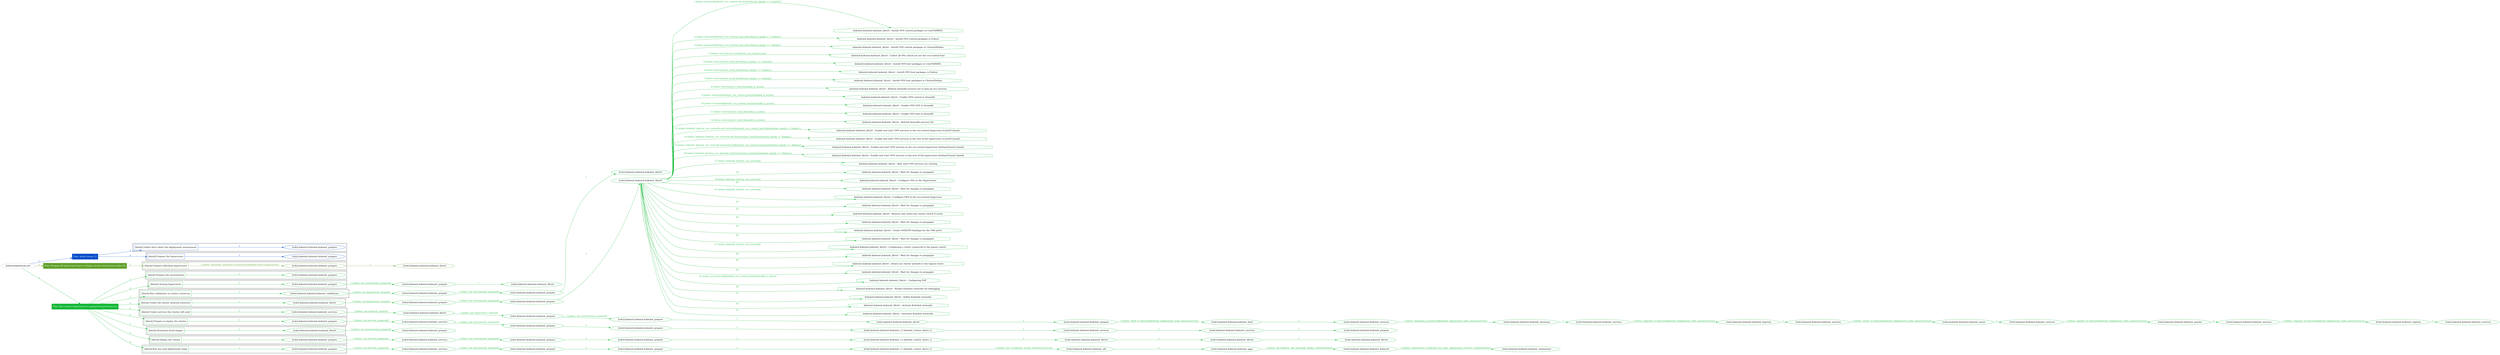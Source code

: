 digraph {
	graph [concentrate=true ordering=in rankdir=LR ratio=fill]
	edge [esep=5 sep=10]
	"kubeinit/playbook.yml" [id=root_node style=dotted]
	play_af4a22dc [label="Play: Initial setup (1)" color="#024dca" fontcolor="#ffffff" id=play_af4a22dc shape=box style=filled tooltip=localhost]
	"kubeinit/playbook.yml" -> play_af4a22dc [label="1 " color="#024dca" fontcolor="#024dca" id=edge_29d5fb05 labeltooltip="1 " tooltip="1 "]
	subgraph "kubeinit.kubeinit.kubeinit_prepare" {
		role_353f210f [label="[role] kubeinit.kubeinit.kubeinit_prepare" color="#024dca" id=role_353f210f tooltip="kubeinit.kubeinit.kubeinit_prepare"]
	}
	subgraph "kubeinit.kubeinit.kubeinit_prepare" {
		role_a89b027c [label="[role] kubeinit.kubeinit.kubeinit_prepare" color="#024dca" id=role_a89b027c tooltip="kubeinit.kubeinit.kubeinit_prepare"]
	}
	subgraph "Play: Initial setup (1)" {
		play_af4a22dc -> block_7a35336c [label=1 color="#024dca" fontcolor="#024dca" id=edge_2ea8d7c0 labeltooltip=1 tooltip=1]
		subgraph cluster_block_7a35336c {
			block_7a35336c [label="[block] Gather facts about the deployment environment" color="#024dca" id=block_7a35336c labeltooltip="Gather facts about the deployment environment" shape=box tooltip="Gather facts about the deployment environment"]
			block_7a35336c -> role_353f210f [label="1 " color="#024dca" fontcolor="#024dca" id=edge_867216d2 labeltooltip="1 " tooltip="1 "]
		}
		play_af4a22dc -> block_41af184c [label=2 color="#024dca" fontcolor="#024dca" id=edge_45a9fb10 labeltooltip=2 tooltip=2]
		subgraph cluster_block_41af184c {
			block_41af184c [label="[block] Prepare the hypervisors" color="#024dca" id=block_41af184c labeltooltip="Prepare the hypervisors" shape=box tooltip="Prepare the hypervisors"]
			block_41af184c -> role_a89b027c [label="1 " color="#024dca" fontcolor="#024dca" id=edge_99ec7c7e labeltooltip="1 " tooltip="1 "]
		}
	}
	play_f712b2c0 [label="Play: Prepare all hypervisor hosts to deploy service and cluster nodes (0)" color="#62a12b" fontcolor="#ffffff" id=play_f712b2c0 shape=box style=filled tooltip="Play: Prepare all hypervisor hosts to deploy service and cluster nodes (0)"]
	"kubeinit/playbook.yml" -> play_f712b2c0 [label="2 " color="#62a12b" fontcolor="#62a12b" id=edge_28e71377 labeltooltip="2 " tooltip="2 "]
	subgraph "kubeinit.kubeinit.kubeinit_libvirt" {
		role_70ad085a [label="[role] kubeinit.kubeinit.kubeinit_libvirt" color="#62a12b" id=role_70ad085a tooltip="kubeinit.kubeinit.kubeinit_libvirt"]
	}
	subgraph "kubeinit.kubeinit.kubeinit_prepare" {
		role_ef1a91f2 [label="[role] kubeinit.kubeinit.kubeinit_prepare" color="#62a12b" id=role_ef1a91f2 tooltip="kubeinit.kubeinit.kubeinit_prepare"]
		role_ef1a91f2 -> role_70ad085a [label="1 " color="#62a12b" fontcolor="#62a12b" id=edge_76f75531 labeltooltip="1 " tooltip="1 "]
	}
	subgraph "Play: Prepare all hypervisor hosts to deploy service and cluster nodes (0)" {
		play_f712b2c0 -> block_57417347 [label=1 color="#62a12b" fontcolor="#62a12b" id=edge_b24beaca labeltooltip=1 tooltip=1]
		subgraph cluster_block_57417347 {
			block_57417347 [label="[block] Prepare individual hypervisors" color="#62a12b" id=block_57417347 labeltooltip="Prepare individual hypervisors" shape=box tooltip="Prepare individual hypervisors"]
			block_57417347 -> role_ef1a91f2 [label="1 [when: inventory_hostname in hostvars['kubeinit-facts'].hypervisors]" color="#62a12b" fontcolor="#62a12b" id=edge_417cfaef labeltooltip="1 [when: inventory_hostname in hostvars['kubeinit-facts'].hypervisors]" tooltip="1 [when: inventory_hostname in hostvars['kubeinit-facts'].hypervisors]"]
		}
	}
	play_95ae5aaa [label="Play: Run cluster deployment on prepared hypervisors (1)" color="#14b836" fontcolor="#ffffff" id=play_95ae5aaa shape=box style=filled tooltip=localhost]
	"kubeinit/playbook.yml" -> play_95ae5aaa [label="3 " color="#14b836" fontcolor="#14b836" id=edge_7d3cf926 labeltooltip="3 " tooltip="3 "]
	subgraph "kubeinit.kubeinit.kubeinit_prepare" {
		role_1686fda0 [label="[role] kubeinit.kubeinit.kubeinit_prepare" color="#14b836" id=role_1686fda0 tooltip="kubeinit.kubeinit.kubeinit_prepare"]
	}
	subgraph "kubeinit.kubeinit.kubeinit_libvirt" {
		role_58e5c250 [label="[role] kubeinit.kubeinit.kubeinit_libvirt" color="#14b836" id=role_58e5c250 tooltip="kubeinit.kubeinit.kubeinit_libvirt"]
	}
	subgraph "kubeinit.kubeinit.kubeinit_prepare" {
		role_cd451979 [label="[role] kubeinit.kubeinit.kubeinit_prepare" color="#14b836" id=role_cd451979 tooltip="kubeinit.kubeinit.kubeinit_prepare"]
		role_cd451979 -> role_58e5c250 [label="1 " color="#14b836" fontcolor="#14b836" id=edge_5854a852 labeltooltip="1 " tooltip="1 "]
	}
	subgraph "kubeinit.kubeinit.kubeinit_prepare" {
		role_34ea11c4 [label="[role] kubeinit.kubeinit.kubeinit_prepare" color="#14b836" id=role_34ea11c4 tooltip="kubeinit.kubeinit.kubeinit_prepare"]
		role_34ea11c4 -> role_cd451979 [label="1 [when: not environment_prepared]" color="#14b836" fontcolor="#14b836" id=edge_778ea377 labeltooltip="1 [when: not environment_prepared]" tooltip="1 [when: not environment_prepared]"]
	}
	subgraph "kubeinit.kubeinit.kubeinit_libvirt" {
		role_58a0f778 [label="[role] kubeinit.kubeinit.kubeinit_libvirt" color="#14b836" id=role_58a0f778 tooltip="kubeinit.kubeinit.kubeinit_libvirt"]
	}
	subgraph "kubeinit.kubeinit.kubeinit_prepare" {
		role_9cc3ab44 [label="[role] kubeinit.kubeinit.kubeinit_prepare" color="#14b836" id=role_9cc3ab44 tooltip="kubeinit.kubeinit.kubeinit_prepare"]
		role_9cc3ab44 -> role_58a0f778 [label="1 " color="#14b836" fontcolor="#14b836" id=edge_a9c8bc8e labeltooltip="1 " tooltip="1 "]
	}
	subgraph "kubeinit.kubeinit.kubeinit_prepare" {
		role_107e640e [label="[role] kubeinit.kubeinit.kubeinit_prepare" color="#14b836" id=role_107e640e tooltip="kubeinit.kubeinit.kubeinit_prepare"]
		role_107e640e -> role_9cc3ab44 [label="1 [when: not environment_prepared]" color="#14b836" fontcolor="#14b836" id=edge_604d66d9 labeltooltip="1 [when: not environment_prepared]" tooltip="1 [when: not environment_prepared]"]
	}
	subgraph "kubeinit.kubeinit.kubeinit_validations" {
		role_87d12ab8 [label="[role] kubeinit.kubeinit.kubeinit_validations" color="#14b836" id=role_87d12ab8 tooltip="kubeinit.kubeinit.kubeinit_validations"]
		role_87d12ab8 -> role_107e640e [label="1 [when: not hypervisors_cleaned]" color="#14b836" fontcolor="#14b836" id=edge_b6b7d192 labeltooltip="1 [when: not hypervisors_cleaned]" tooltip="1 [when: not hypervisors_cleaned]"]
	}
	subgraph "kubeinit.kubeinit.kubeinit_libvirt" {
		role_011b891d [label="[role] kubeinit.kubeinit.kubeinit_libvirt" color="#14b836" id=role_011b891d tooltip="kubeinit.kubeinit.kubeinit_libvirt"]
		task_1e57cf13 [label="kubeinit.kubeinit.kubeinit_libvirt : Install OVN central packages in CentOS/RHEL" color="#14b836" id=task_1e57cf13 shape=octagon tooltip="kubeinit.kubeinit.kubeinit_libvirt : Install OVN central packages in CentOS/RHEL"]
		role_011b891d -> task_1e57cf13 [label="1 [when: hostvars[kubeinit_ovn_central_host].distribution_family == 'CentOS']" color="#14b836" fontcolor="#14b836" id=edge_a207b5c0 labeltooltip="1 [when: hostvars[kubeinit_ovn_central_host].distribution_family == 'CentOS']" tooltip="1 [when: hostvars[kubeinit_ovn_central_host].distribution_family == 'CentOS']"]
		task_25d3307d [label="kubeinit.kubeinit.kubeinit_libvirt : Install OVN central packages in Fedora" color="#14b836" id=task_25d3307d shape=octagon tooltip="kubeinit.kubeinit.kubeinit_libvirt : Install OVN central packages in Fedora"]
		role_011b891d -> task_25d3307d [label="2 [when: hostvars[kubeinit_ovn_central_host].distribution_family == 'Fedora']" color="#14b836" fontcolor="#14b836" id=edge_e4763cfa labeltooltip="2 [when: hostvars[kubeinit_ovn_central_host].distribution_family == 'Fedora']" tooltip="2 [when: hostvars[kubeinit_ovn_central_host].distribution_family == 'Fedora']"]
		task_f9de4e3b [label="kubeinit.kubeinit.kubeinit_libvirt : Install OVN central packages in Ubuntu/Debian" color="#14b836" id=task_f9de4e3b shape=octagon tooltip="kubeinit.kubeinit.kubeinit_libvirt : Install OVN central packages in Ubuntu/Debian"]
		role_011b891d -> task_f9de4e3b [label="3 [when: hostvars[kubeinit_ovn_central_host].distribution_family == 'Debian']" color="#14b836" fontcolor="#14b836" id=edge_24e3af2b labeltooltip="3 [when: hostvars[kubeinit_ovn_central_host].distribution_family == 'Debian']" tooltip="3 [when: hostvars[kubeinit_ovn_central_host].distribution_family == 'Debian']"]
		task_db41eb50 [label="kubeinit.kubeinit.kubeinit_libvirt : Collect all HVs which are not the ovn-central host" color="#14b836" id=task_db41eb50 shape=octagon tooltip="kubeinit.kubeinit.kubeinit_libvirt : Collect all HVs which are not the ovn-central host"]
		role_011b891d -> task_db41eb50 [label="4 [when: ovn_host not in kubeinit_ovn_central_host]" color="#14b836" fontcolor="#14b836" id=edge_427129e8 labeltooltip="4 [when: ovn_host not in kubeinit_ovn_central_host]" tooltip="4 [when: ovn_host not in kubeinit_ovn_central_host]"]
		task_4c98ee09 [label="kubeinit.kubeinit.kubeinit_libvirt : Install OVN host packages in CentOS/RHEL" color="#14b836" id=task_4c98ee09 shape=octagon tooltip="kubeinit.kubeinit.kubeinit_libvirt : Install OVN host packages in CentOS/RHEL"]
		role_011b891d -> task_4c98ee09 [label="5 [when: hostvars[ovn_host].distribution_family == 'CentOS']" color="#14b836" fontcolor="#14b836" id=edge_f7abf60b labeltooltip="5 [when: hostvars[ovn_host].distribution_family == 'CentOS']" tooltip="5 [when: hostvars[ovn_host].distribution_family == 'CentOS']"]
		task_4b9e9c97 [label="kubeinit.kubeinit.kubeinit_libvirt : Install OVN host packages in Fedora" color="#14b836" id=task_4b9e9c97 shape=octagon tooltip="kubeinit.kubeinit.kubeinit_libvirt : Install OVN host packages in Fedora"]
		role_011b891d -> task_4b9e9c97 [label="6 [when: hostvars[ovn_host].distribution_family == 'Fedora']" color="#14b836" fontcolor="#14b836" id=edge_259f9f08 labeltooltip="6 [when: hostvars[ovn_host].distribution_family == 'Fedora']" tooltip="6 [when: hostvars[ovn_host].distribution_family == 'Fedora']"]
		task_f4cf3fdb [label="kubeinit.kubeinit.kubeinit_libvirt : Install OVN host packages in Ubuntu/Debian" color="#14b836" id=task_f4cf3fdb shape=octagon tooltip="kubeinit.kubeinit.kubeinit_libvirt : Install OVN host packages in Ubuntu/Debian"]
		role_011b891d -> task_f4cf3fdb [label="7 [when: hostvars[ovn_host].distribution_family == 'Debian']" color="#14b836" fontcolor="#14b836" id=edge_b61aabaa labeltooltip="7 [when: hostvars[ovn_host].distribution_family == 'Debian']" tooltip="7 [when: hostvars[ovn_host].distribution_family == 'Debian']"]
		task_1cf36096 [label="kubeinit.kubeinit.kubeinit_libvirt : Refresh firewalld services list to pick up ovn services" color="#14b836" id=task_1cf36096 shape=octagon tooltip="kubeinit.kubeinit.kubeinit_libvirt : Refresh firewalld services list to pick up ovn services"]
		role_011b891d -> task_1cf36096 [label="8 [when: hostvars[ovn_host].firewalld_is_active]" color="#14b836" fontcolor="#14b836" id=edge_6fbcd33c labeltooltip="8 [when: hostvars[ovn_host].firewalld_is_active]" tooltip="8 [when: hostvars[ovn_host].firewalld_is_active]"]
		task_30a50647 [label="kubeinit.kubeinit.kubeinit_libvirt : Enable OVN central in firewalld" color="#14b836" id=task_30a50647 shape=octagon tooltip="kubeinit.kubeinit.kubeinit_libvirt : Enable OVN central in firewalld"]
		role_011b891d -> task_30a50647 [label="9 [when: hostvars[kubeinit_ovn_central_host].firewalld_is_active]" color="#14b836" fontcolor="#14b836" id=edge_6868441b labeltooltip="9 [when: hostvars[kubeinit_ovn_central_host].firewalld_is_active]" tooltip="9 [when: hostvars[kubeinit_ovn_central_host].firewalld_is_active]"]
		task_a14f48e0 [label="kubeinit.kubeinit.kubeinit_libvirt : Enable OVN NAT in firewalld" color="#14b836" id=task_a14f48e0 shape=octagon tooltip="kubeinit.kubeinit.kubeinit_libvirt : Enable OVN NAT in firewalld"]
		role_011b891d -> task_a14f48e0 [label="10 [when: hostvars[kubeinit_ovn_central_host].firewalld_is_active]" color="#14b836" fontcolor="#14b836" id=edge_0f3f1f8f labeltooltip="10 [when: hostvars[kubeinit_ovn_central_host].firewalld_is_active]" tooltip="10 [when: hostvars[kubeinit_ovn_central_host].firewalld_is_active]"]
		task_3f3daeea [label="kubeinit.kubeinit.kubeinit_libvirt : Enable OVN host in firewalld" color="#14b836" id=task_3f3daeea shape=octagon tooltip="kubeinit.kubeinit.kubeinit_libvirt : Enable OVN host in firewalld"]
		role_011b891d -> task_3f3daeea [label="11 [when: hostvars[ovn_host].firewalld_is_active]" color="#14b836" fontcolor="#14b836" id=edge_df6c8ed2 labeltooltip="11 [when: hostvars[ovn_host].firewalld_is_active]" tooltip="11 [when: hostvars[ovn_host].firewalld_is_active]"]
		task_a88be394 [label="kubeinit.kubeinit.kubeinit_libvirt : Refresh firewalld services list" color="#14b836" id=task_a88be394 shape=octagon tooltip="kubeinit.kubeinit.kubeinit_libvirt : Refresh firewalld services list"]
		role_011b891d -> task_a88be394 [label="12 [when: hostvars[ovn_host].firewalld_is_active]" color="#14b836" fontcolor="#14b836" id=edge_70617e14 labeltooltip="12 [when: hostvars[ovn_host].firewalld_is_active]" tooltip="12 [when: hostvars[ovn_host].firewalld_is_active]"]
		task_8a13e1d9 [label="kubeinit.kubeinit.kubeinit_libvirt : Enable and start OVN services in the ovn-central hypervisor (CentOS based)" color="#14b836" id=task_8a13e1d9 shape=octagon tooltip="kubeinit.kubeinit.kubeinit_libvirt : Enable and start OVN services in the ovn-central hypervisor (CentOS based)"]
		role_011b891d -> task_8a13e1d9 [label="13 [when: kubeinit_destroy_ovn_network and hostvars[kubeinit_ovn_central_host].distribution_family != 'Debian']" color="#14b836" fontcolor="#14b836" id=edge_d8c43763 labeltooltip="13 [when: kubeinit_destroy_ovn_network and hostvars[kubeinit_ovn_central_host].distribution_family != 'Debian']" tooltip="13 [when: kubeinit_destroy_ovn_network and hostvars[kubeinit_ovn_central_host].distribution_family != 'Debian']"]
		task_ec3004e6 [label="kubeinit.kubeinit.kubeinit_libvirt : Enable and start OVN services in the rest of the hypervisors (CentOS based)" color="#14b836" id=task_ec3004e6 shape=octagon tooltip="kubeinit.kubeinit.kubeinit_libvirt : Enable and start OVN services in the rest of the hypervisors (CentOS based)"]
		role_011b891d -> task_ec3004e6 [label="14 [when: kubeinit_destroy_ovn_network and hostvars[ovn_host].distribution_family != 'Debian']" color="#14b836" fontcolor="#14b836" id=edge_14751baa labeltooltip="14 [when: kubeinit_destroy_ovn_network and hostvars[ovn_host].distribution_family != 'Debian']" tooltip="14 [when: kubeinit_destroy_ovn_network and hostvars[ovn_host].distribution_family != 'Debian']"]
		task_d7423528 [label="kubeinit.kubeinit.kubeinit_libvirt : Enable and start OVN services in the ovn-central hypervisor (Debian/Ubuntu based)" color="#14b836" id=task_d7423528 shape=octagon tooltip="kubeinit.kubeinit.kubeinit_libvirt : Enable and start OVN services in the ovn-central hypervisor (Debian/Ubuntu based)"]
		role_011b891d -> task_d7423528 [label="15 [when: kubeinit_destroy_ovn_network and hostvars[kubeinit_ovn_central_host].distribution_family == 'Debian']" color="#14b836" fontcolor="#14b836" id=edge_b447f33d labeltooltip="15 [when: kubeinit_destroy_ovn_network and hostvars[kubeinit_ovn_central_host].distribution_family == 'Debian']" tooltip="15 [when: kubeinit_destroy_ovn_network and hostvars[kubeinit_ovn_central_host].distribution_family == 'Debian']"]
		task_a76a84f3 [label="kubeinit.kubeinit.kubeinit_libvirt : Enable and start OVN services in the rest of the hypervisors (Debian/Ubuntu based)" color="#14b836" id=task_a76a84f3 shape=octagon tooltip="kubeinit.kubeinit.kubeinit_libvirt : Enable and start OVN services in the rest of the hypervisors (Debian/Ubuntu based)"]
		role_011b891d -> task_a76a84f3 [label="16 [when: kubeinit_destroy_ovn_network and hostvars[ovn_host].distribution_family == 'Debian']" color="#14b836" fontcolor="#14b836" id=edge_c4fc114d labeltooltip="16 [when: kubeinit_destroy_ovn_network and hostvars[ovn_host].distribution_family == 'Debian']" tooltip="16 [when: kubeinit_destroy_ovn_network and hostvars[ovn_host].distribution_family == 'Debian']"]
		task_5d9bcf33 [label="kubeinit.kubeinit.kubeinit_libvirt : Wait until OVN services are running" color="#14b836" id=task_5d9bcf33 shape=octagon tooltip="kubeinit.kubeinit.kubeinit_libvirt : Wait until OVN services are running"]
		role_011b891d -> task_5d9bcf33 [label="17 [when: kubeinit_destroy_ovn_network]" color="#14b836" fontcolor="#14b836" id=edge_57dcd88e labeltooltip="17 [when: kubeinit_destroy_ovn_network]" tooltip="17 [when: kubeinit_destroy_ovn_network]"]
		task_38e4f89d [label="kubeinit.kubeinit.kubeinit_libvirt : Wait for changes to propagate" color="#14b836" id=task_38e4f89d shape=octagon tooltip="kubeinit.kubeinit.kubeinit_libvirt : Wait for changes to propagate"]
		role_011b891d -> task_38e4f89d [label="18 " color="#14b836" fontcolor="#14b836" id=edge_b0a4c439 labeltooltip="18 " tooltip="18 "]
		task_b7f96970 [label="kubeinit.kubeinit.kubeinit_libvirt : Configure OVS on the Hypervisors" color="#14b836" id=task_b7f96970 shape=octagon tooltip="kubeinit.kubeinit.kubeinit_libvirt : Configure OVS on the Hypervisors"]
		role_011b891d -> task_b7f96970 [label="19 [when: kubeinit_destroy_ovn_network]" color="#14b836" fontcolor="#14b836" id=edge_66822924 labeltooltip="19 [when: kubeinit_destroy_ovn_network]" tooltip="19 [when: kubeinit_destroy_ovn_network]"]
		task_cdec26d7 [label="kubeinit.kubeinit.kubeinit_libvirt : Wait for changes to propagate" color="#14b836" id=task_cdec26d7 shape=octagon tooltip="kubeinit.kubeinit.kubeinit_libvirt : Wait for changes to propagate"]
		role_011b891d -> task_cdec26d7 [label="20 " color="#14b836" fontcolor="#14b836" id=edge_3a6a1d71 labeltooltip="20 " tooltip="20 "]
		task_d9176287 [label="kubeinit.kubeinit.kubeinit_libvirt : Configure OVN in the ovn-central hypervisor" color="#14b836" id=task_d9176287 shape=octagon tooltip="kubeinit.kubeinit.kubeinit_libvirt : Configure OVN in the ovn-central hypervisor"]
		role_011b891d -> task_d9176287 [label="21 [when: kubeinit_destroy_ovn_network]" color="#14b836" fontcolor="#14b836" id=edge_c17e6196 labeltooltip="21 [when: kubeinit_destroy_ovn_network]" tooltip="21 [when: kubeinit_destroy_ovn_network]"]
		task_0616eddb [label="kubeinit.kubeinit.kubeinit_libvirt : Wait for changes to propagate" color="#14b836" id=task_0616eddb shape=octagon tooltip="kubeinit.kubeinit.kubeinit_libvirt : Wait for changes to propagate"]
		role_011b891d -> task_0616eddb [label="22 " color="#14b836" fontcolor="#14b836" id=edge_5d1b2570 labeltooltip="22 " tooltip="22 "]
		task_96ea5836 [label="kubeinit.kubeinit.kubeinit_libvirt : Remove and create the cluster switch if exists" color="#14b836" id=task_96ea5836 shape=octagon tooltip="kubeinit.kubeinit.kubeinit_libvirt : Remove and create the cluster switch if exists"]
		role_011b891d -> task_96ea5836 [label="23 " color="#14b836" fontcolor="#14b836" id=edge_25ee392c labeltooltip="23 " tooltip="23 "]
		task_4a0f9c07 [label="kubeinit.kubeinit.kubeinit_libvirt : Wait for changes to propagate" color="#14b836" id=task_4a0f9c07 shape=octagon tooltip="kubeinit.kubeinit.kubeinit_libvirt : Wait for changes to propagate"]
		role_011b891d -> task_4a0f9c07 [label="24 " color="#14b836" fontcolor="#14b836" id=edge_071f0016 labeltooltip="24 " tooltip="24 "]
		task_da850dce [label="kubeinit.kubeinit.kubeinit_libvirt : Create OVS/OVN bindings for the VMs ports" color="#14b836" id=task_da850dce shape=octagon tooltip="kubeinit.kubeinit.kubeinit_libvirt : Create OVS/OVN bindings for the VMs ports"]
		role_011b891d -> task_da850dce [label="25 " color="#14b836" fontcolor="#14b836" id=edge_31fb4beb labeltooltip="25 " tooltip="25 "]
		task_f878b4a1 [label="kubeinit.kubeinit.kubeinit_libvirt : Wait for changes to propagate" color="#14b836" id=task_f878b4a1 shape=octagon tooltip="kubeinit.kubeinit.kubeinit_libvirt : Wait for changes to propagate"]
		role_011b891d -> task_f878b4a1 [label="26 " color="#14b836" fontcolor="#14b836" id=edge_0b96cd68 labeltooltip="26 " tooltip="26 "]
		task_5ac4b219 [label="kubeinit.kubeinit.kubeinit_libvirt : Configuring a router connected to the guests switch" color="#14b836" id=task_5ac4b219 shape=octagon tooltip="kubeinit.kubeinit.kubeinit_libvirt : Configuring a router connected to the guests switch"]
		role_011b891d -> task_5ac4b219 [label="27 [when: kubeinit_destroy_ovn_network]" color="#14b836" fontcolor="#14b836" id=edge_726f3a95 labeltooltip="27 [when: kubeinit_destroy_ovn_network]" tooltip="27 [when: kubeinit_destroy_ovn_network]"]
		task_649e5531 [label="kubeinit.kubeinit.kubeinit_libvirt : Wait for changes to propagate" color="#14b836" id=task_649e5531 shape=octagon tooltip="kubeinit.kubeinit.kubeinit_libvirt : Wait for changes to propagate"]
		role_011b891d -> task_649e5531 [label="28 " color="#14b836" fontcolor="#14b836" id=edge_bfce0c9f labeltooltip="28 " tooltip="28 "]
		task_a8cae970 [label="kubeinit.kubeinit.kubeinit_libvirt : Attach our cluster network to the logical router" color="#14b836" id=task_a8cae970 shape=octagon tooltip="kubeinit.kubeinit.kubeinit_libvirt : Attach our cluster network to the logical router"]
		role_011b891d -> task_a8cae970 [label="29 " color="#14b836" fontcolor="#14b836" id=edge_af0109e4 labeltooltip="29 " tooltip="29 "]
		task_8c71a960 [label="kubeinit.kubeinit.kubeinit_libvirt : Wait for changes to propagate" color="#14b836" id=task_8c71a960 shape=octagon tooltip="kubeinit.kubeinit.kubeinit_libvirt : Wait for changes to propagate"]
		role_011b891d -> task_8c71a960 [label="30 " color="#14b836" fontcolor="#14b836" id=edge_2d5d1bc3 labeltooltip="30 " tooltip="30 "]
		task_bb566427 [label="kubeinit.kubeinit.kubeinit_libvirt : Configuring NAT" color="#14b836" id=task_bb566427 shape=octagon tooltip="kubeinit.kubeinit.kubeinit_libvirt : Configuring NAT"]
		role_011b891d -> task_bb566427 [label="31 [when: not hostvars[kubeinit_ovn_central_host].firewalld_is_active]" color="#14b836" fontcolor="#14b836" id=edge_6db0beb8 labeltooltip="31 [when: not hostvars[kubeinit_ovn_central_host].firewalld_is_active]" tooltip="31 [when: not hostvars[kubeinit_ovn_central_host].firewalld_is_active]"]
		task_25d3cad2 [label="kubeinit.kubeinit.kubeinit_libvirt : Render KubeInit networks for debugging" color="#14b836" id=task_25d3cad2 shape=octagon tooltip="kubeinit.kubeinit.kubeinit_libvirt : Render KubeInit networks for debugging"]
		role_011b891d -> task_25d3cad2 [label="32 " color="#14b836" fontcolor="#14b836" id=edge_a9eb03c7 labeltooltip="32 " tooltip="32 "]
		task_785cf8ab [label="kubeinit.kubeinit.kubeinit_libvirt : Define KubeInit networks" color="#14b836" id=task_785cf8ab shape=octagon tooltip="kubeinit.kubeinit.kubeinit_libvirt : Define KubeInit networks"]
		role_011b891d -> task_785cf8ab [label="33 " color="#14b836" fontcolor="#14b836" id=edge_a3a33c2c labeltooltip="33 " tooltip="33 "]
		task_aaa5b9c6 [label="kubeinit.kubeinit.kubeinit_libvirt : Activate KubeInit networks" color="#14b836" id=task_aaa5b9c6 shape=octagon tooltip="kubeinit.kubeinit.kubeinit_libvirt : Activate KubeInit networks"]
		role_011b891d -> task_aaa5b9c6 [label="34 " color="#14b836" fontcolor="#14b836" id=edge_58284498 labeltooltip="34 " tooltip="34 "]
		task_0708dbf2 [label="kubeinit.kubeinit.kubeinit_libvirt : Autostart KubeInit networks" color="#14b836" id=task_0708dbf2 shape=octagon tooltip="kubeinit.kubeinit.kubeinit_libvirt : Autostart KubeInit networks"]
		role_011b891d -> task_0708dbf2 [label="35 " color="#14b836" fontcolor="#14b836" id=edge_334fcf3a labeltooltip="35 " tooltip="35 "]
	}
	subgraph "kubeinit.kubeinit.kubeinit_prepare" {
		role_56fdf62a [label="[role] kubeinit.kubeinit.kubeinit_prepare" color="#14b836" id=role_56fdf62a tooltip="kubeinit.kubeinit.kubeinit_prepare"]
		role_56fdf62a -> role_011b891d [label="1 " color="#14b836" fontcolor="#14b836" id=edge_e16f5dfc labeltooltip="1 " tooltip="1 "]
	}
	subgraph "kubeinit.kubeinit.kubeinit_prepare" {
		role_8f427155 [label="[role] kubeinit.kubeinit.kubeinit_prepare" color="#14b836" id=role_8f427155 tooltip="kubeinit.kubeinit.kubeinit_prepare"]
		role_8f427155 -> role_56fdf62a [label="1 [when: not environment_prepared]" color="#14b836" fontcolor="#14b836" id=edge_1cc4227c labeltooltip="1 [when: not environment_prepared]" tooltip="1 [when: not environment_prepared]"]
	}
	subgraph "kubeinit.kubeinit.kubeinit_libvirt" {
		role_cb7e6136 [label="[role] kubeinit.kubeinit.kubeinit_libvirt" color="#14b836" id=role_cb7e6136 tooltip="kubeinit.kubeinit.kubeinit_libvirt"]
		role_cb7e6136 -> role_8f427155 [label="1 [when: not hypervisors_cleaned]" color="#14b836" fontcolor="#14b836" id=edge_6cd076b8 labeltooltip="1 [when: not hypervisors_cleaned]" tooltip="1 [when: not hypervisors_cleaned]"]
	}
	subgraph "kubeinit.kubeinit.kubeinit_services" {
		role_15554ede [label="[role] kubeinit.kubeinit.kubeinit_services" color="#14b836" id=role_15554ede tooltip="kubeinit.kubeinit.kubeinit_services"]
	}
	subgraph "kubeinit.kubeinit.kubeinit_registry" {
		role_df7b093b [label="[role] kubeinit.kubeinit.kubeinit_registry" color="#14b836" id=role_df7b093b tooltip="kubeinit.kubeinit.kubeinit_registry"]
		role_df7b093b -> role_15554ede [label="1 " color="#14b836" fontcolor="#14b836" id=edge_036e9cdc labeltooltip="1 " tooltip="1 "]
	}
	subgraph "kubeinit.kubeinit.kubeinit_services" {
		role_b8a976a7 [label="[role] kubeinit.kubeinit.kubeinit_services" color="#14b836" id=role_b8a976a7 tooltip="kubeinit.kubeinit.kubeinit_services"]
		role_b8a976a7 -> role_df7b093b [label="1 [when: 'registry' in hostvars[kubeinit_deployment_node_name].services]" color="#14b836" fontcolor="#14b836" id=edge_b46d69a5 labeltooltip="1 [when: 'registry' in hostvars[kubeinit_deployment_node_name].services]" tooltip="1 [when: 'registry' in hostvars[kubeinit_deployment_node_name].services]"]
	}
	subgraph "kubeinit.kubeinit.kubeinit_apache" {
		role_b488c57a [label="[role] kubeinit.kubeinit.kubeinit_apache" color="#14b836" id=role_b488c57a tooltip="kubeinit.kubeinit.kubeinit_apache"]
		role_b488c57a -> role_b8a976a7 [label="1 " color="#14b836" fontcolor="#14b836" id=edge_6e382c95 labeltooltip="1 " tooltip="1 "]
	}
	subgraph "kubeinit.kubeinit.kubeinit_services" {
		role_2dfbed0b [label="[role] kubeinit.kubeinit.kubeinit_services" color="#14b836" id=role_2dfbed0b tooltip="kubeinit.kubeinit.kubeinit_services"]
		role_2dfbed0b -> role_b488c57a [label="1 [when: 'apache' in hostvars[kubeinit_deployment_node_name].services]" color="#14b836" fontcolor="#14b836" id=edge_a34a9e36 labeltooltip="1 [when: 'apache' in hostvars[kubeinit_deployment_node_name].services]" tooltip="1 [when: 'apache' in hostvars[kubeinit_deployment_node_name].services]"]
	}
	subgraph "kubeinit.kubeinit.kubeinit_nexus" {
		role_6932bc19 [label="[role] kubeinit.kubeinit.kubeinit_nexus" color="#14b836" id=role_6932bc19 tooltip="kubeinit.kubeinit.kubeinit_nexus"]
		role_6932bc19 -> role_2dfbed0b [label="1 " color="#14b836" fontcolor="#14b836" id=edge_decabb65 labeltooltip="1 " tooltip="1 "]
	}
	subgraph "kubeinit.kubeinit.kubeinit_services" {
		role_5b4dd724 [label="[role] kubeinit.kubeinit.kubeinit_services" color="#14b836" id=role_5b4dd724 tooltip="kubeinit.kubeinit.kubeinit_services"]
		role_5b4dd724 -> role_6932bc19 [label="1 [when: 'nexus' in hostvars[kubeinit_deployment_node_name].services]" color="#14b836" fontcolor="#14b836" id=edge_e7c9a60a labeltooltip="1 [when: 'nexus' in hostvars[kubeinit_deployment_node_name].services]" tooltip="1 [when: 'nexus' in hostvars[kubeinit_deployment_node_name].services]"]
	}
	subgraph "kubeinit.kubeinit.kubeinit_haproxy" {
		role_382331ec [label="[role] kubeinit.kubeinit.kubeinit_haproxy" color="#14b836" id=role_382331ec tooltip="kubeinit.kubeinit.kubeinit_haproxy"]
		role_382331ec -> role_5b4dd724 [label="1 " color="#14b836" fontcolor="#14b836" id=edge_4b847d5a labeltooltip="1 " tooltip="1 "]
	}
	subgraph "kubeinit.kubeinit.kubeinit_services" {
		role_af77cac1 [label="[role] kubeinit.kubeinit.kubeinit_services" color="#14b836" id=role_af77cac1 tooltip="kubeinit.kubeinit.kubeinit_services"]
		role_af77cac1 -> role_382331ec [label="1 [when: 'haproxy' in hostvars[kubeinit_deployment_node_name].services]" color="#14b836" fontcolor="#14b836" id=edge_6aacccc1 labeltooltip="1 [when: 'haproxy' in hostvars[kubeinit_deployment_node_name].services]" tooltip="1 [when: 'haproxy' in hostvars[kubeinit_deployment_node_name].services]"]
	}
	subgraph "kubeinit.kubeinit.kubeinit_dnsmasq" {
		role_83cd599f [label="[role] kubeinit.kubeinit.kubeinit_dnsmasq" color="#14b836" id=role_83cd599f tooltip="kubeinit.kubeinit.kubeinit_dnsmasq"]
		role_83cd599f -> role_af77cac1 [label="1 " color="#14b836" fontcolor="#14b836" id=edge_ab06273d labeltooltip="1 " tooltip="1 "]
	}
	subgraph "kubeinit.kubeinit.kubeinit_services" {
		role_ca06e7f3 [label="[role] kubeinit.kubeinit.kubeinit_services" color="#14b836" id=role_ca06e7f3 tooltip="kubeinit.kubeinit.kubeinit_services"]
		role_ca06e7f3 -> role_83cd599f [label="1 [when: 'dnsmasq' in hostvars[kubeinit_deployment_node_name].services]" color="#14b836" fontcolor="#14b836" id=edge_abf31c82 labeltooltip="1 [when: 'dnsmasq' in hostvars[kubeinit_deployment_node_name].services]" tooltip="1 [when: 'dnsmasq' in hostvars[kubeinit_deployment_node_name].services]"]
	}
	subgraph "kubeinit.kubeinit.kubeinit_bind" {
		role_f69c4d0a [label="[role] kubeinit.kubeinit.kubeinit_bind" color="#14b836" id=role_f69c4d0a tooltip="kubeinit.kubeinit.kubeinit_bind"]
		role_f69c4d0a -> role_ca06e7f3 [label="1 " color="#14b836" fontcolor="#14b836" id=edge_432b64d8 labeltooltip="1 " tooltip="1 "]
	}
	subgraph "kubeinit.kubeinit.kubeinit_prepare" {
		role_7bda3b3d [label="[role] kubeinit.kubeinit.kubeinit_prepare" color="#14b836" id=role_7bda3b3d tooltip="kubeinit.kubeinit.kubeinit_prepare"]
		role_7bda3b3d -> role_f69c4d0a [label="1 [when: 'bind' in hostvars[kubeinit_deployment_node_name].services]" color="#14b836" fontcolor="#14b836" id=edge_6340f608 labeltooltip="1 [when: 'bind' in hostvars[kubeinit_deployment_node_name].services]" tooltip="1 [when: 'bind' in hostvars[kubeinit_deployment_node_name].services]"]
	}
	subgraph "kubeinit.kubeinit.kubeinit_libvirt" {
		role_a1955080 [label="[role] kubeinit.kubeinit.kubeinit_libvirt" color="#14b836" id=role_a1955080 tooltip="kubeinit.kubeinit.kubeinit_libvirt"]
		role_a1955080 -> role_7bda3b3d [label="1 " color="#14b836" fontcolor="#14b836" id=edge_e4a277f2 labeltooltip="1 " tooltip="1 "]
	}
	subgraph "kubeinit.kubeinit.kubeinit_prepare" {
		role_5eeec3ac [label="[role] kubeinit.kubeinit.kubeinit_prepare" color="#14b836" id=role_5eeec3ac tooltip="kubeinit.kubeinit.kubeinit_prepare"]
		role_5eeec3ac -> role_a1955080 [label="1 " color="#14b836" fontcolor="#14b836" id=edge_cf76f914 labeltooltip="1 " tooltip="1 "]
	}
	subgraph "kubeinit.kubeinit.kubeinit_prepare" {
		role_2d996516 [label="[role] kubeinit.kubeinit.kubeinit_prepare" color="#14b836" id=role_2d996516 tooltip="kubeinit.kubeinit.kubeinit_prepare"]
		role_2d996516 -> role_5eeec3ac [label="1 [when: not environment_prepared]" color="#14b836" fontcolor="#14b836" id=edge_e3fe5ca2 labeltooltip="1 [when: not environment_prepared]" tooltip="1 [when: not environment_prepared]"]
	}
	subgraph "kubeinit.kubeinit.kubeinit_libvirt" {
		role_644fea31 [label="[role] kubeinit.kubeinit.kubeinit_libvirt" color="#14b836" id=role_644fea31 tooltip="kubeinit.kubeinit.kubeinit_libvirt"]
		role_644fea31 -> role_2d996516 [label="1 [when: not hypervisors_cleaned]" color="#14b836" fontcolor="#14b836" id=edge_e1d07632 labeltooltip="1 [when: not hypervisors_cleaned]" tooltip="1 [when: not hypervisors_cleaned]"]
	}
	subgraph "kubeinit.kubeinit.kubeinit_services" {
		role_f847accc [label="[role] kubeinit.kubeinit.kubeinit_services" color="#14b836" id=role_f847accc tooltip="kubeinit.kubeinit.kubeinit_services"]
		role_f847accc -> role_644fea31 [label="1 [when: not network_created]" color="#14b836" fontcolor="#14b836" id=edge_952ddebf labeltooltip="1 [when: not network_created]" tooltip="1 [when: not network_created]"]
	}
	subgraph "kubeinit.kubeinit.kubeinit_prepare" {
		role_f9896ec4 [label="[role] kubeinit.kubeinit.kubeinit_prepare" color="#14b836" id=role_f9896ec4 tooltip="kubeinit.kubeinit.kubeinit_prepare"]
	}
	subgraph "kubeinit.kubeinit.kubeinit_services" {
		role_b4bd4ada [label="[role] kubeinit.kubeinit.kubeinit_services" color="#14b836" id=role_b4bd4ada tooltip="kubeinit.kubeinit.kubeinit_services"]
		role_b4bd4ada -> role_f9896ec4 [label="1 " color="#14b836" fontcolor="#14b836" id=edge_63862442 labeltooltip="1 " tooltip="1 "]
	}
	subgraph "kubeinit.kubeinit.kubeinit_services" {
		role_2f259178 [label="[role] kubeinit.kubeinit.kubeinit_services" color="#14b836" id=role_2f259178 tooltip="kubeinit.kubeinit.kubeinit_services"]
		role_2f259178 -> role_b4bd4ada [label="1 " color="#14b836" fontcolor="#14b836" id=edge_42a780db labeltooltip="1 " tooltip="1 "]
	}
	subgraph "kubeinit.kubeinit.kubeinit_{{ kubeinit_cluster_distro }}" {
		role_cbd3a948 [label="[role] kubeinit.kubeinit.kubeinit_{{ kubeinit_cluster_distro }}" color="#14b836" id=role_cbd3a948 tooltip="kubeinit.kubeinit.kubeinit_{{ kubeinit_cluster_distro }}"]
		role_cbd3a948 -> role_2f259178 [label="1 " color="#14b836" fontcolor="#14b836" id=edge_dd1b2636 labeltooltip="1 " tooltip="1 "]
	}
	subgraph "kubeinit.kubeinit.kubeinit_prepare" {
		role_4d9b27ba [label="[role] kubeinit.kubeinit.kubeinit_prepare" color="#14b836" id=role_4d9b27ba tooltip="kubeinit.kubeinit.kubeinit_prepare"]
		role_4d9b27ba -> role_cbd3a948 [label="1 " color="#14b836" fontcolor="#14b836" id=edge_bc680bbe labeltooltip="1 " tooltip="1 "]
	}
	subgraph "kubeinit.kubeinit.kubeinit_prepare" {
		role_7cadb1b5 [label="[role] kubeinit.kubeinit.kubeinit_prepare" color="#14b836" id=role_7cadb1b5 tooltip="kubeinit.kubeinit.kubeinit_prepare"]
		role_7cadb1b5 -> role_4d9b27ba [label="1 " color="#14b836" fontcolor="#14b836" id=edge_84d44480 labeltooltip="1 " tooltip="1 "]
	}
	subgraph "kubeinit.kubeinit.kubeinit_services" {
		role_01cd9c65 [label="[role] kubeinit.kubeinit.kubeinit_services" color="#14b836" id=role_01cd9c65 tooltip="kubeinit.kubeinit.kubeinit_services"]
		role_01cd9c65 -> role_7cadb1b5 [label="1 [when: not environment_prepared]" color="#14b836" fontcolor="#14b836" id=edge_8680bd98 labeltooltip="1 [when: not environment_prepared]" tooltip="1 [when: not environment_prepared]"]
	}
	subgraph "kubeinit.kubeinit.kubeinit_prepare" {
		role_4c49544c [label="[role] kubeinit.kubeinit.kubeinit_prepare" color="#14b836" id=role_4c49544c tooltip="kubeinit.kubeinit.kubeinit_prepare"]
		role_4c49544c -> role_01cd9c65 [label="1 [when: not services_prepared]" color="#14b836" fontcolor="#14b836" id=edge_38f5b719 labeltooltip="1 [when: not services_prepared]" tooltip="1 [when: not services_prepared]"]
	}
	subgraph "kubeinit.kubeinit.kubeinit_prepare" {
		role_0ba0499f [label="[role] kubeinit.kubeinit.kubeinit_prepare" color="#14b836" id=role_0ba0499f tooltip="kubeinit.kubeinit.kubeinit_prepare"]
	}
	subgraph "kubeinit.kubeinit.kubeinit_libvirt" {
		role_d903d842 [label="[role] kubeinit.kubeinit.kubeinit_libvirt" color="#14b836" id=role_d903d842 tooltip="kubeinit.kubeinit.kubeinit_libvirt"]
		role_d903d842 -> role_0ba0499f [label="1 [when: not environment_prepared]" color="#14b836" fontcolor="#14b836" id=edge_f4c81224 labeltooltip="1 [when: not environment_prepared]" tooltip="1 [when: not environment_prepared]"]
	}
	subgraph "kubeinit.kubeinit.kubeinit_libvirt" {
		role_a9dd2f8e [label="[role] kubeinit.kubeinit.kubeinit_libvirt" color="#14b836" id=role_a9dd2f8e tooltip="kubeinit.kubeinit.kubeinit_libvirt"]
	}
	subgraph "kubeinit.kubeinit.kubeinit_libvirt" {
		role_1d6ccfb8 [label="[role] kubeinit.kubeinit.kubeinit_libvirt" color="#14b836" id=role_1d6ccfb8 tooltip="kubeinit.kubeinit.kubeinit_libvirt"]
		role_1d6ccfb8 -> role_a9dd2f8e [label="1 " color="#14b836" fontcolor="#14b836" id=edge_828636b1 labeltooltip="1 " tooltip="1 "]
	}
	subgraph "kubeinit.kubeinit.kubeinit_libvirt" {
		role_a96f0e3c [label="[role] kubeinit.kubeinit.kubeinit_libvirt" color="#14b836" id=role_a96f0e3c tooltip="kubeinit.kubeinit.kubeinit_libvirt"]
		role_a96f0e3c -> role_1d6ccfb8 [label="1 " color="#14b836" fontcolor="#14b836" id=edge_ea1c96e9 labeltooltip="1 " tooltip="1 "]
	}
	subgraph "kubeinit.kubeinit.kubeinit_{{ kubeinit_cluster_distro }}" {
		role_b4d25bf1 [label="[role] kubeinit.kubeinit.kubeinit_{{ kubeinit_cluster_distro }}" color="#14b836" id=role_b4d25bf1 tooltip="kubeinit.kubeinit.kubeinit_{{ kubeinit_cluster_distro }}"]
		role_b4d25bf1 -> role_a96f0e3c [label="1 " color="#14b836" fontcolor="#14b836" id=edge_370bfd6a labeltooltip="1 " tooltip="1 "]
	}
	subgraph "kubeinit.kubeinit.kubeinit_prepare" {
		role_05a2272e [label="[role] kubeinit.kubeinit.kubeinit_prepare" color="#14b836" id=role_05a2272e tooltip="kubeinit.kubeinit.kubeinit_prepare"]
		role_05a2272e -> role_b4d25bf1 [label="1 " color="#14b836" fontcolor="#14b836" id=edge_a549f245 labeltooltip="1 " tooltip="1 "]
	}
	subgraph "kubeinit.kubeinit.kubeinit_prepare" {
		role_81544bf5 [label="[role] kubeinit.kubeinit.kubeinit_prepare" color="#14b836" id=role_81544bf5 tooltip="kubeinit.kubeinit.kubeinit_prepare"]
		role_81544bf5 -> role_05a2272e [label="1 " color="#14b836" fontcolor="#14b836" id=edge_0ab36fc4 labeltooltip="1 " tooltip="1 "]
	}
	subgraph "kubeinit.kubeinit.kubeinit_services" {
		role_f363be41 [label="[role] kubeinit.kubeinit.kubeinit_services" color="#14b836" id=role_f363be41 tooltip="kubeinit.kubeinit.kubeinit_services"]
		role_f363be41 -> role_81544bf5 [label="1 [when: not environment_prepared]" color="#14b836" fontcolor="#14b836" id=edge_d0e324ec labeltooltip="1 [when: not environment_prepared]" tooltip="1 [when: not environment_prepared]"]
	}
	subgraph "kubeinit.kubeinit.kubeinit_prepare" {
		role_66829503 [label="[role] kubeinit.kubeinit.kubeinit_prepare" color="#14b836" id=role_66829503 tooltip="kubeinit.kubeinit.kubeinit_prepare"]
		role_66829503 -> role_f363be41 [label="1 [when: not services_prepared]" color="#14b836" fontcolor="#14b836" id=edge_8f3d7a56 labeltooltip="1 [when: not services_prepared]" tooltip="1 [when: not services_prepared]"]
	}
	subgraph "kubeinit.kubeinit.kubeinit_submariner" {
		role_4d51c0ef [label="[role] kubeinit.kubeinit.kubeinit_submariner" color="#14b836" id=role_4d51c0ef tooltip="kubeinit.kubeinit.kubeinit_submariner"]
	}
	subgraph "kubeinit.kubeinit.kubeinit_kubevirt" {
		role_c25e31a3 [label="[role] kubeinit.kubeinit.kubeinit_kubevirt" color="#14b836" id=role_c25e31a3 tooltip="kubeinit.kubeinit.kubeinit_kubevirt"]
		role_c25e31a3 -> role_4d51c0ef [label="1 [when: 'submariner' in kubeinit_fact_post_deployment_services | default(False)]" color="#14b836" fontcolor="#14b836" id=edge_62d71eed labeltooltip="1 [when: 'submariner' in kubeinit_fact_post_deployment_services | default(False)]" tooltip="1 [when: 'submariner' in kubeinit_fact_post_deployment_services | default(False)]"]
	}
	subgraph "kubeinit.kubeinit.kubeinit_apps" {
		role_7d806377 [label="[role] kubeinit.kubeinit.kubeinit_apps" color="#14b836" id=role_7d806377 tooltip="kubeinit.kubeinit.kubeinit_apps"]
		role_7d806377 -> role_c25e31a3 [label="1 [when: not kubeinit_okd_openshift_deploy | default(False)]" color="#14b836" fontcolor="#14b836" id=edge_7a807575 labeltooltip="1 [when: not kubeinit_okd_openshift_deploy | default(False)]" tooltip="1 [when: not kubeinit_okd_openshift_deploy | default(False)]"]
	}
	subgraph "kubeinit.kubeinit.kubeinit_nfs" {
		role_e3c2919b [label="[role] kubeinit.kubeinit.kubeinit_nfs" color="#14b836" id=role_e3c2919b tooltip="kubeinit.kubeinit.kubeinit_nfs"]
		role_e3c2919b -> role_7d806377 [label="1 " color="#14b836" fontcolor="#14b836" id=edge_97b6dc1d labeltooltip="1 " tooltip="1 "]
	}
	subgraph "kubeinit.kubeinit.kubeinit_{{ kubeinit_cluster_distro }}" {
		role_88e548b1 [label="[role] kubeinit.kubeinit.kubeinit_{{ kubeinit_cluster_distro }}" color="#14b836" id=role_88e548b1 tooltip="kubeinit.kubeinit.kubeinit_{{ kubeinit_cluster_distro }}"]
		role_88e548b1 -> role_e3c2919b [label="1 [when: 'nfs' in kubeinit_cluster_hostvars.services]" color="#14b836" fontcolor="#14b836" id=edge_845bbb14 labeltooltip="1 [when: 'nfs' in kubeinit_cluster_hostvars.services]" tooltip="1 [when: 'nfs' in kubeinit_cluster_hostvars.services]"]
	}
	subgraph "kubeinit.kubeinit.kubeinit_prepare" {
		role_0807685b [label="[role] kubeinit.kubeinit.kubeinit_prepare" color="#14b836" id=role_0807685b tooltip="kubeinit.kubeinit.kubeinit_prepare"]
		role_0807685b -> role_88e548b1 [label="1 " color="#14b836" fontcolor="#14b836" id=edge_53277f50 labeltooltip="1 " tooltip="1 "]
	}
	subgraph "kubeinit.kubeinit.kubeinit_prepare" {
		role_4362579b [label="[role] kubeinit.kubeinit.kubeinit_prepare" color="#14b836" id=role_4362579b tooltip="kubeinit.kubeinit.kubeinit_prepare"]
		role_4362579b -> role_0807685b [label="1 " color="#14b836" fontcolor="#14b836" id=edge_1ad5b650 labeltooltip="1 " tooltip="1 "]
	}
	subgraph "kubeinit.kubeinit.kubeinit_services" {
		role_38f70eb3 [label="[role] kubeinit.kubeinit.kubeinit_services" color="#14b836" id=role_38f70eb3 tooltip="kubeinit.kubeinit.kubeinit_services"]
		role_38f70eb3 -> role_4362579b [label="1 [when: not environment_prepared]" color="#14b836" fontcolor="#14b836" id=edge_e16bcf87 labeltooltip="1 [when: not environment_prepared]" tooltip="1 [when: not environment_prepared]"]
	}
	subgraph "kubeinit.kubeinit.kubeinit_prepare" {
		role_586a739e [label="[role] kubeinit.kubeinit.kubeinit_prepare" color="#14b836" id=role_586a739e tooltip="kubeinit.kubeinit.kubeinit_prepare"]
		role_586a739e -> role_38f70eb3 [label="1 [when: not services_prepared]" color="#14b836" fontcolor="#14b836" id=edge_83f78d5f labeltooltip="1 [when: not services_prepared]" tooltip="1 [when: not services_prepared]"]
	}
	subgraph "Play: Run cluster deployment on prepared hypervisors (1)" {
		play_95ae5aaa -> block_39e80cdd [label=1 color="#14b836" fontcolor="#14b836" id=edge_fa888435 labeltooltip=1 tooltip=1]
		subgraph cluster_block_39e80cdd {
			block_39e80cdd [label="[block] Prepare the environment" color="#14b836" id=block_39e80cdd labeltooltip="Prepare the environment" shape=box tooltip="Prepare the environment"]
			block_39e80cdd -> role_1686fda0 [label="1 " color="#14b836" fontcolor="#14b836" id=edge_24bc6b81 labeltooltip="1 " tooltip="1 "]
		}
		play_95ae5aaa -> block_ed1d72b1 [label=2 color="#14b836" fontcolor="#14b836" id=edge_e06ce4cf labeltooltip=2 tooltip=2]
		subgraph cluster_block_ed1d72b1 {
			block_ed1d72b1 [label="[block] Cleanup hypervisors" color="#14b836" id=block_ed1d72b1 labeltooltip="Cleanup hypervisors" shape=box tooltip="Cleanup hypervisors"]
			block_ed1d72b1 -> role_34ea11c4 [label="1 " color="#14b836" fontcolor="#14b836" id=edge_3b8992b6 labeltooltip="1 " tooltip="1 "]
		}
		play_95ae5aaa -> block_f468508f [label=3 color="#14b836" fontcolor="#14b836" id=edge_d1f2b33c labeltooltip=3 tooltip=3]
		subgraph cluster_block_f468508f {
			block_f468508f [label="[block] Run validations on cluster resources" color="#14b836" id=block_f468508f labeltooltip="Run validations on cluster resources" shape=box tooltip="Run validations on cluster resources"]
			block_f468508f -> role_87d12ab8 [label="1 " color="#14b836" fontcolor="#14b836" id=edge_5536a891 labeltooltip="1 " tooltip="1 "]
		}
		play_95ae5aaa -> block_4db02c36 [label=4 color="#14b836" fontcolor="#14b836" id=edge_8f57427c labeltooltip=4 tooltip=4]
		subgraph cluster_block_4db02c36 {
			block_4db02c36 [label="[block] Create the cluster network resources" color="#14b836" id=block_4db02c36 labeltooltip="Create the cluster network resources" shape=box tooltip="Create the cluster network resources"]
			block_4db02c36 -> role_cb7e6136 [label="1 " color="#14b836" fontcolor="#14b836" id=edge_5f688bbd labeltooltip="1 " tooltip="1 "]
		}
		play_95ae5aaa -> block_862cc44b [label=5 color="#14b836" fontcolor="#14b836" id=edge_a411ad1c labeltooltip=5 tooltip=5]
		subgraph cluster_block_862cc44b {
			block_862cc44b [label="[block] Create services the cluster will need" color="#14b836" id=block_862cc44b labeltooltip="Create services the cluster will need" shape=box tooltip="Create services the cluster will need"]
			block_862cc44b -> role_f847accc [label="1 " color="#14b836" fontcolor="#14b836" id=edge_f9942f43 labeltooltip="1 " tooltip="1 "]
		}
		play_95ae5aaa -> block_6ec6e0ea [label=6 color="#14b836" fontcolor="#14b836" id=edge_30a584a7 labeltooltip=6 tooltip=6]
		subgraph cluster_block_6ec6e0ea {
			block_6ec6e0ea [label="[block] Prepare to deploy the cluster" color="#14b836" id=block_6ec6e0ea labeltooltip="Prepare to deploy the cluster" shape=box tooltip="Prepare to deploy the cluster"]
			block_6ec6e0ea -> role_4c49544c [label="1 " color="#14b836" fontcolor="#14b836" id=edge_c7dab161 labeltooltip="1 " tooltip="1 "]
		}
		play_95ae5aaa -> block_86336e92 [label=7 color="#14b836" fontcolor="#14b836" id=edge_46abcd49 labeltooltip=7 tooltip=7]
		subgraph cluster_block_86336e92 {
			block_86336e92 [label="[block] Download cloud images" color="#14b836" id=block_86336e92 labeltooltip="Download cloud images" shape=box tooltip="Download cloud images"]
			block_86336e92 -> role_d903d842 [label="1 " color="#14b836" fontcolor="#14b836" id=edge_7c70b909 labeltooltip="1 " tooltip="1 "]
		}
		play_95ae5aaa -> block_dc2ac447 [label=8 color="#14b836" fontcolor="#14b836" id=edge_707f229d labeltooltip=8 tooltip=8]
		subgraph cluster_block_dc2ac447 {
			block_dc2ac447 [label="[block] Deploy the cluster" color="#14b836" id=block_dc2ac447 labeltooltip="Deploy the cluster" shape=box tooltip="Deploy the cluster"]
			block_dc2ac447 -> role_66829503 [label="1 " color="#14b836" fontcolor="#14b836" id=edge_4e30d37a labeltooltip="1 " tooltip="1 "]
		}
		play_95ae5aaa -> block_edc87cce [label=9 color="#14b836" fontcolor="#14b836" id=edge_db8fe69a labeltooltip=9 tooltip=9]
		subgraph cluster_block_edc87cce {
			block_edc87cce [label="[block] Run any post-deployment tasks" color="#14b836" id=block_edc87cce labeltooltip="Run any post-deployment tasks" shape=box tooltip="Run any post-deployment tasks"]
			block_edc87cce -> role_586a739e [label="1 " color="#14b836" fontcolor="#14b836" id=edge_60fc2fa0 labeltooltip="1 " tooltip="1 "]
		}
	}
}
